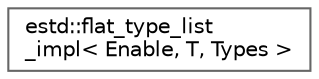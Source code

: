 digraph "Graphical Class Hierarchy"
{
 // LATEX_PDF_SIZE
  bgcolor="transparent";
  edge [fontname=Helvetica,fontsize=10,labelfontname=Helvetica,labelfontsize=10];
  node [fontname=Helvetica,fontsize=10,shape=box,height=0.2,width=0.4];
  rankdir="LR";
  Node0 [id="Node000000",label="estd::flat_type_list\l_impl\< Enable, T, Types \>",height=0.2,width=0.4,color="grey40", fillcolor="white", style="filled",URL="$d5/d53/structestd_1_1flat__type__list__impl.html",tooltip=" "];
}
